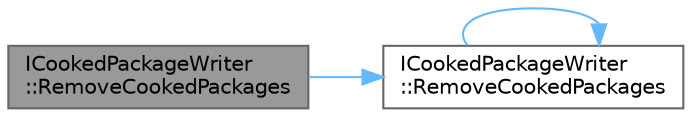 digraph "ICookedPackageWriter::RemoveCookedPackages"
{
 // INTERACTIVE_SVG=YES
 // LATEX_PDF_SIZE
  bgcolor="transparent";
  edge [fontname=Helvetica,fontsize=10,labelfontname=Helvetica,labelfontsize=10];
  node [fontname=Helvetica,fontsize=10,shape=box,height=0.2,width=0.4];
  rankdir="LR";
  Node1 [id="Node000001",label="ICookedPackageWriter\l::RemoveCookedPackages",height=0.2,width=0.4,color="gray40", fillcolor="grey60", style="filled", fontcolor="black",tooltip="Remove all cooked packages from storage."];
  Node1 -> Node2 [id="edge1_Node000001_Node000002",color="steelblue1",style="solid",tooltip=" "];
  Node2 [id="Node000002",label="ICookedPackageWriter\l::RemoveCookedPackages",height=0.2,width=0.4,color="grey40", fillcolor="white", style="filled",URL="$d8/d3b/classICookedPackageWriter.html#a2ed3270a39fcb86308f50799eb5eda79",tooltip="Remove the given cooked package(s) from storage; they have been modified since the last cook."];
  Node2 -> Node2 [id="edge2_Node000002_Node000002",color="steelblue1",style="solid",tooltip=" "];
}

